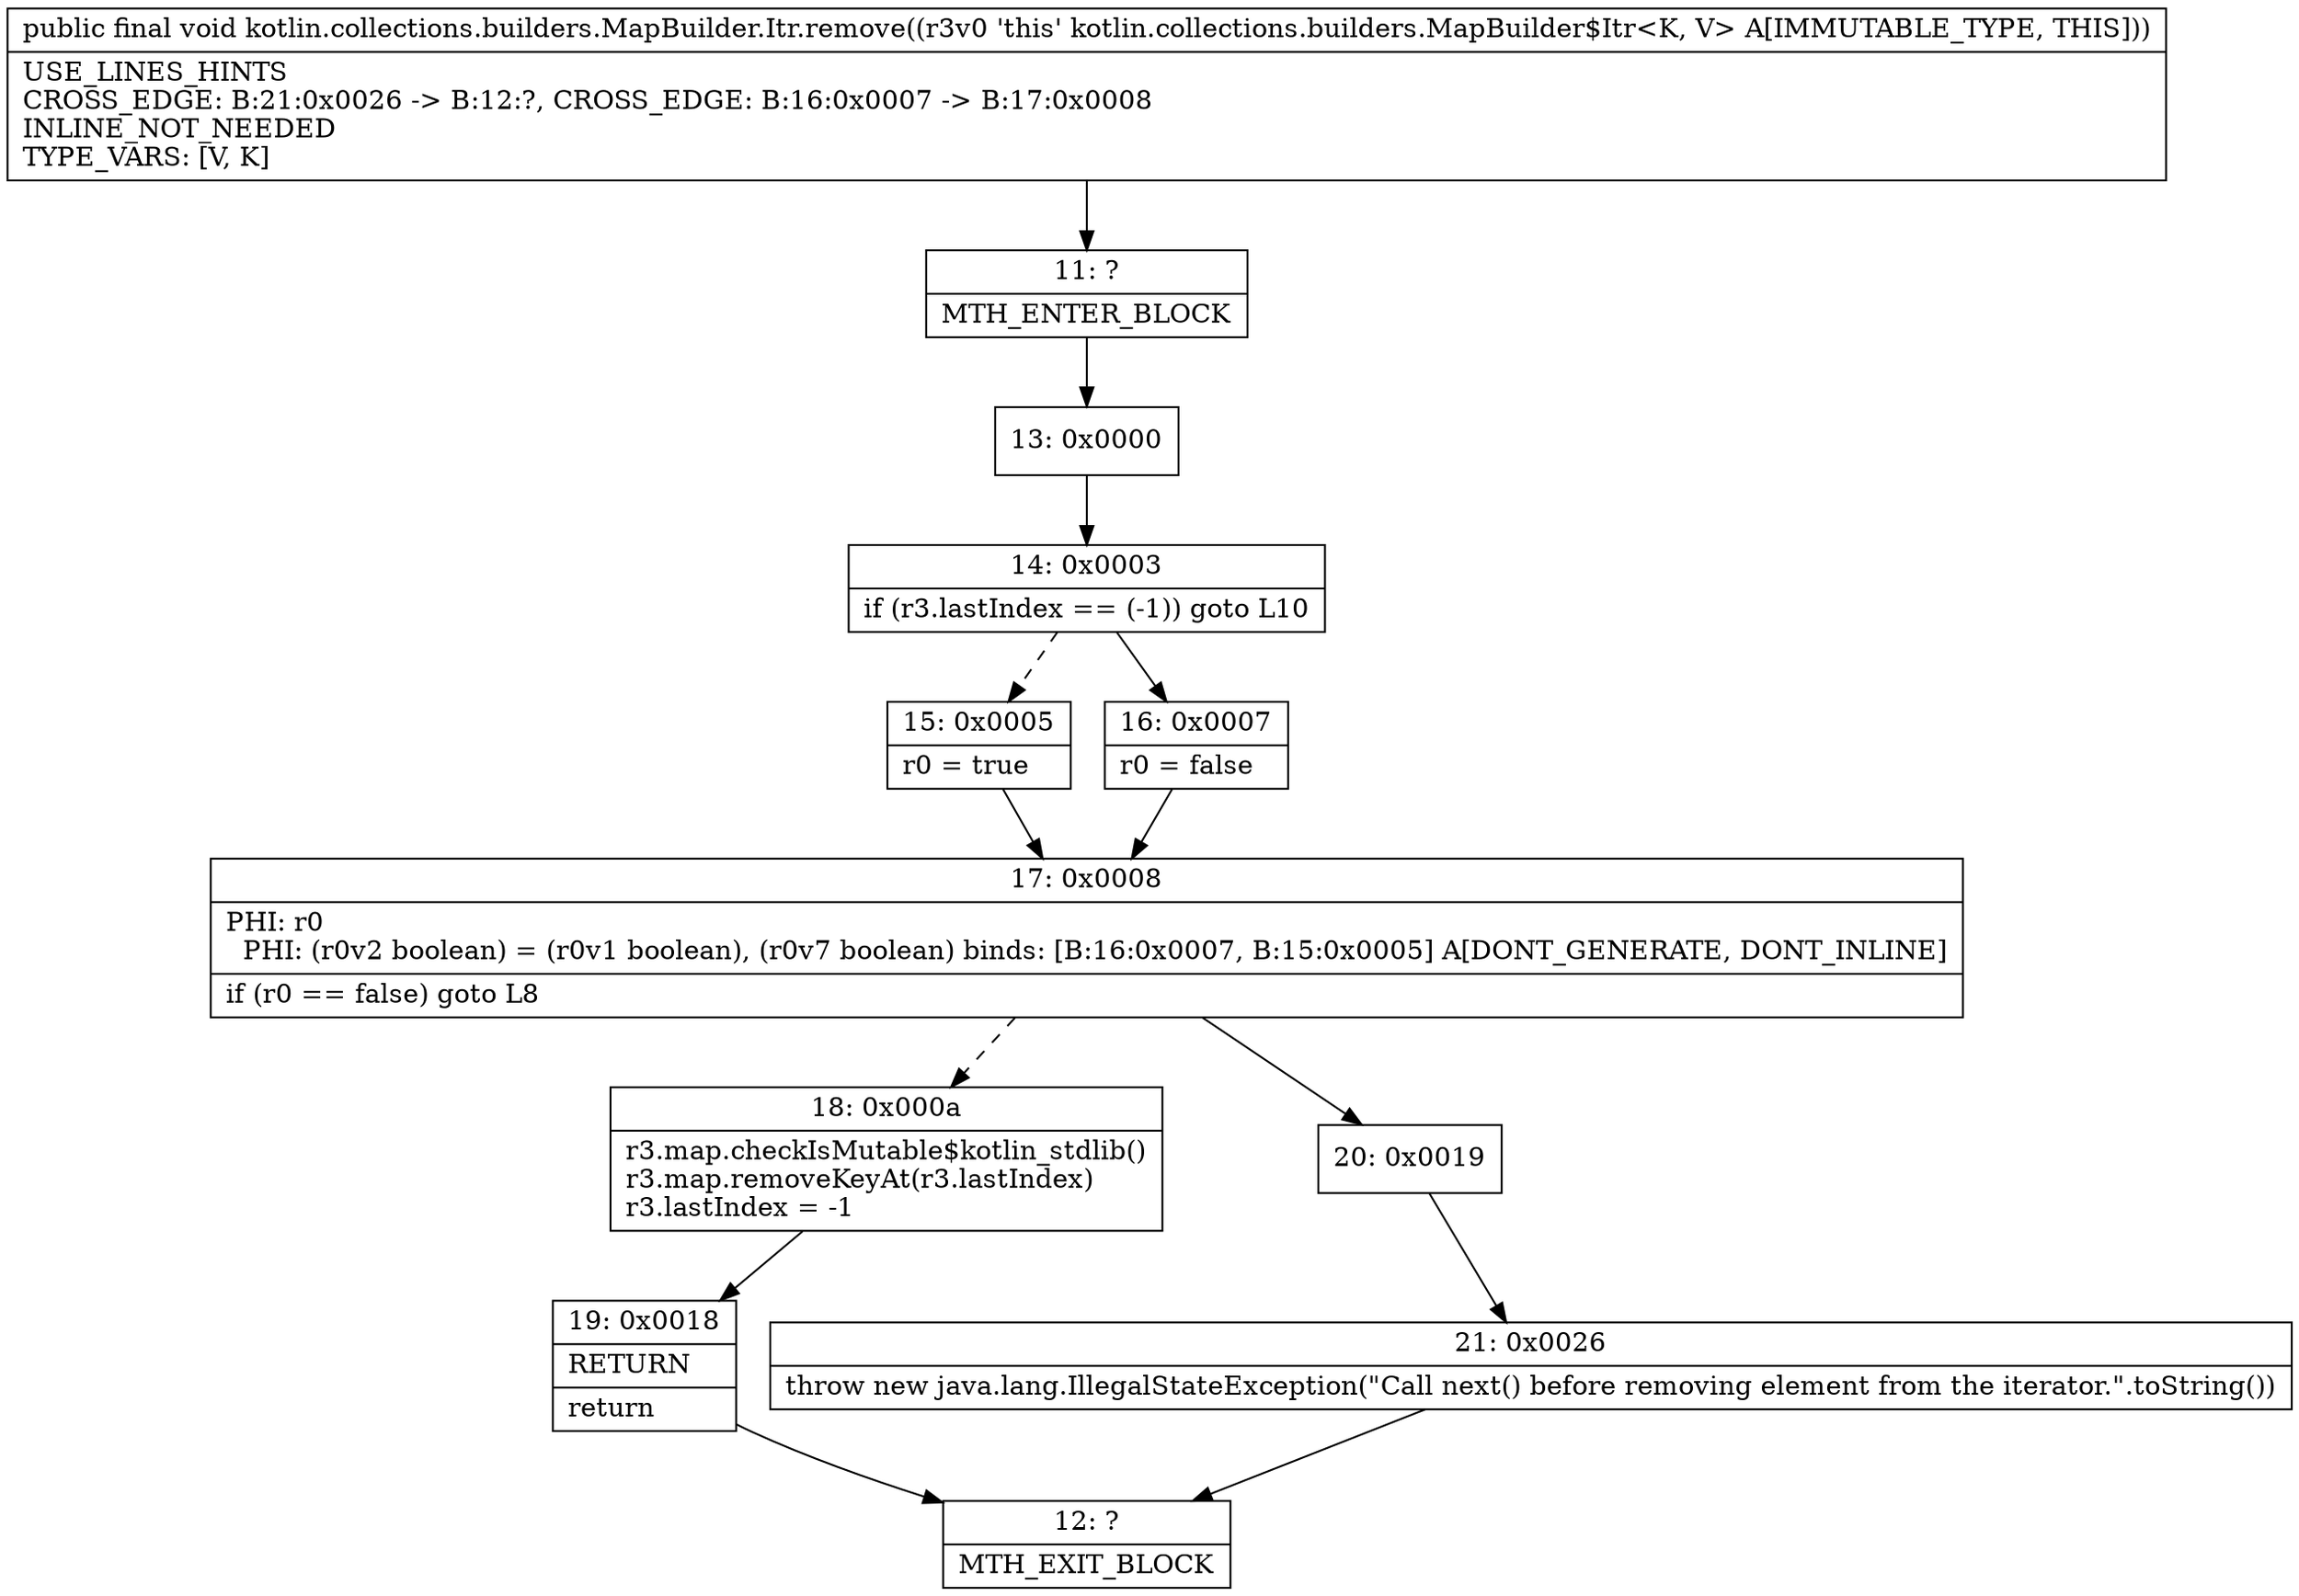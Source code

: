 digraph "CFG forkotlin.collections.builders.MapBuilder.Itr.remove()V" {
Node_11 [shape=record,label="{11\:\ ?|MTH_ENTER_BLOCK\l}"];
Node_13 [shape=record,label="{13\:\ 0x0000}"];
Node_14 [shape=record,label="{14\:\ 0x0003|if (r3.lastIndex == (\-1)) goto L10\l}"];
Node_15 [shape=record,label="{15\:\ 0x0005|r0 = true\l}"];
Node_17 [shape=record,label="{17\:\ 0x0008|PHI: r0 \l  PHI: (r0v2 boolean) = (r0v1 boolean), (r0v7 boolean) binds: [B:16:0x0007, B:15:0x0005] A[DONT_GENERATE, DONT_INLINE]\l|if (r0 == false) goto L8\l}"];
Node_18 [shape=record,label="{18\:\ 0x000a|r3.map.checkIsMutable$kotlin_stdlib()\lr3.map.removeKeyAt(r3.lastIndex)\lr3.lastIndex = \-1\l}"];
Node_19 [shape=record,label="{19\:\ 0x0018|RETURN\l|return\l}"];
Node_12 [shape=record,label="{12\:\ ?|MTH_EXIT_BLOCK\l}"];
Node_20 [shape=record,label="{20\:\ 0x0019}"];
Node_21 [shape=record,label="{21\:\ 0x0026|throw new java.lang.IllegalStateException(\"Call next() before removing element from the iterator.\".toString())\l}"];
Node_16 [shape=record,label="{16\:\ 0x0007|r0 = false\l}"];
MethodNode[shape=record,label="{public final void kotlin.collections.builders.MapBuilder.Itr.remove((r3v0 'this' kotlin.collections.builders.MapBuilder$Itr\<K, V\> A[IMMUTABLE_TYPE, THIS]))  | USE_LINES_HINTS\lCROSS_EDGE: B:21:0x0026 \-\> B:12:?, CROSS_EDGE: B:16:0x0007 \-\> B:17:0x0008\lINLINE_NOT_NEEDED\lTYPE_VARS: [V, K]\l}"];
MethodNode -> Node_11;Node_11 -> Node_13;
Node_13 -> Node_14;
Node_14 -> Node_15[style=dashed];
Node_14 -> Node_16;
Node_15 -> Node_17;
Node_17 -> Node_18[style=dashed];
Node_17 -> Node_20;
Node_18 -> Node_19;
Node_19 -> Node_12;
Node_20 -> Node_21;
Node_21 -> Node_12;
Node_16 -> Node_17;
}

